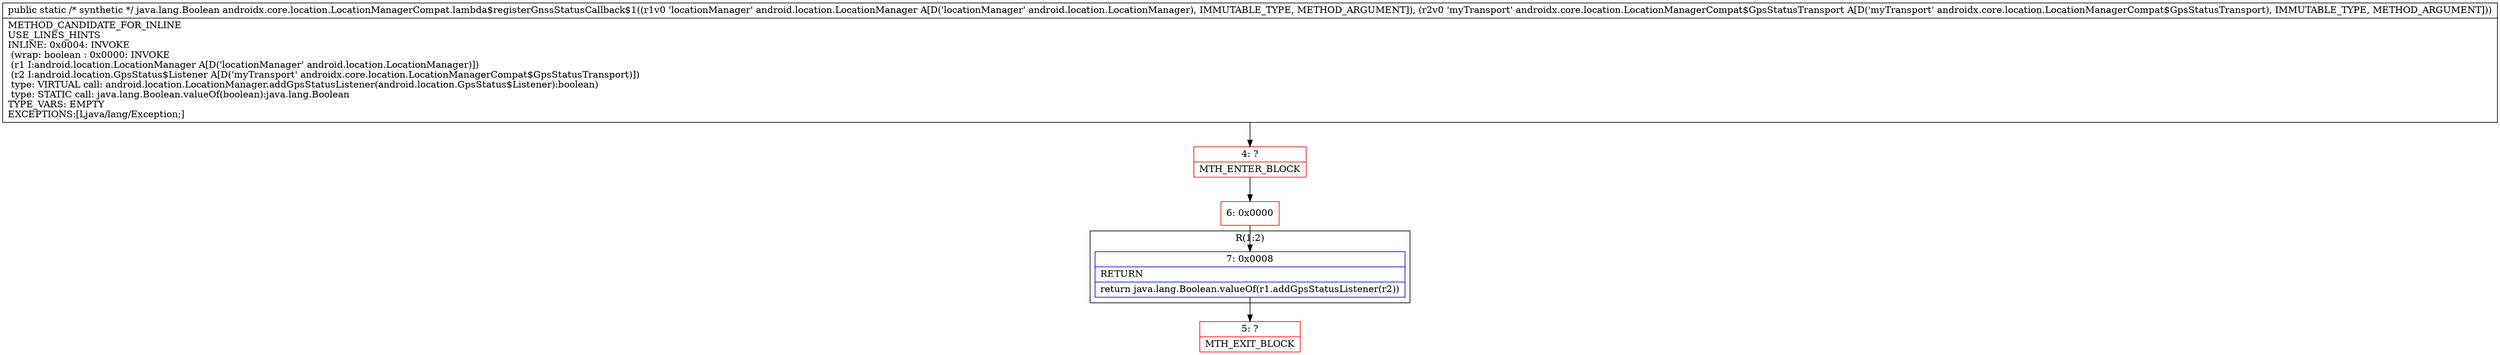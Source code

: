 digraph "CFG forandroidx.core.location.LocationManagerCompat.lambda$registerGnssStatusCallback$1(Landroid\/location\/LocationManager;Landroidx\/core\/location\/LocationManagerCompat$GpsStatusTransport;)Ljava\/lang\/Boolean;" {
subgraph cluster_Region_1154524827 {
label = "R(1:2)";
node [shape=record,color=blue];
Node_7 [shape=record,label="{7\:\ 0x0008|RETURN\l|return java.lang.Boolean.valueOf(r1.addGpsStatusListener(r2))\l}"];
}
Node_4 [shape=record,color=red,label="{4\:\ ?|MTH_ENTER_BLOCK\l}"];
Node_6 [shape=record,color=red,label="{6\:\ 0x0000}"];
Node_5 [shape=record,color=red,label="{5\:\ ?|MTH_EXIT_BLOCK\l}"];
MethodNode[shape=record,label="{public static \/* synthetic *\/ java.lang.Boolean androidx.core.location.LocationManagerCompat.lambda$registerGnssStatusCallback$1((r1v0 'locationManager' android.location.LocationManager A[D('locationManager' android.location.LocationManager), IMMUTABLE_TYPE, METHOD_ARGUMENT]), (r2v0 'myTransport' androidx.core.location.LocationManagerCompat$GpsStatusTransport A[D('myTransport' androidx.core.location.LocationManagerCompat$GpsStatusTransport), IMMUTABLE_TYPE, METHOD_ARGUMENT]))  | METHOD_CANDIDATE_FOR_INLINE\lUSE_LINES_HINTS\lINLINE: 0x0004: INVOKE  \l  (wrap: boolean : 0x0000: INVOKE  \l  (r1 I:android.location.LocationManager A[D('locationManager' android.location.LocationManager)])\l  (r2 I:android.location.GpsStatus$Listener A[D('myTransport' androidx.core.location.LocationManagerCompat$GpsStatusTransport)])\l type: VIRTUAL call: android.location.LocationManager.addGpsStatusListener(android.location.GpsStatus$Listener):boolean)\l type: STATIC call: java.lang.Boolean.valueOf(boolean):java.lang.Boolean\lTYPE_VARS: EMPTY\lEXCEPTIONS:[Ljava\/lang\/Exception;]\l}"];
MethodNode -> Node_4;Node_7 -> Node_5;
Node_4 -> Node_6;
Node_6 -> Node_7;
}

